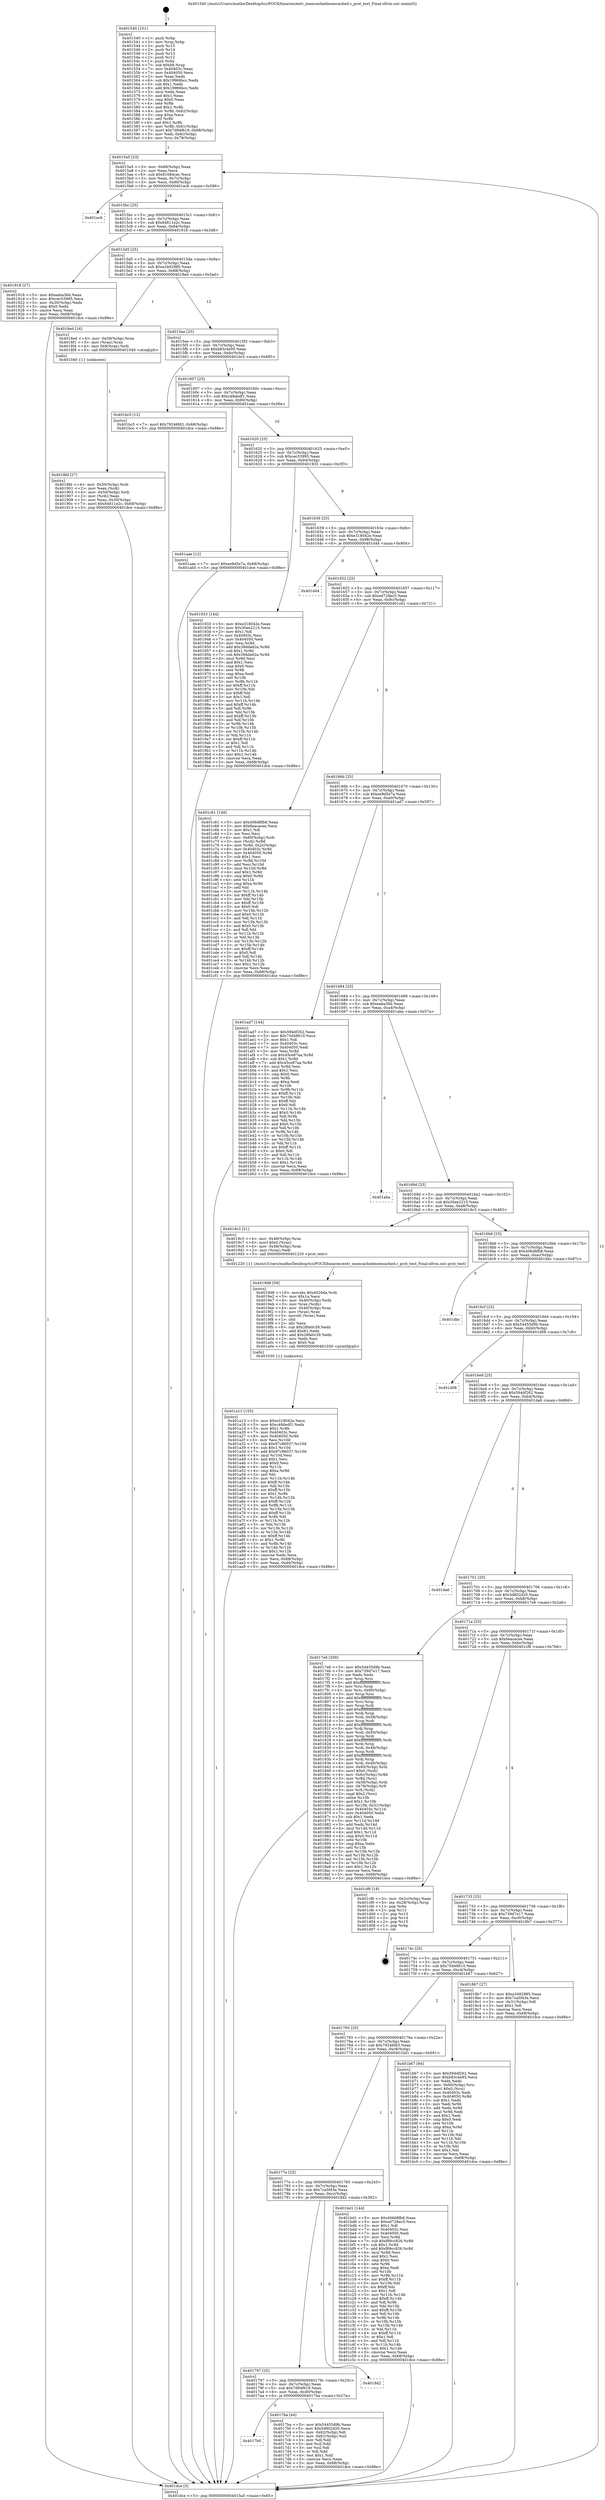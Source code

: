 digraph "0x401540" {
  label = "0x401540 (/mnt/c/Users/mathe/Desktop/tcc/POCII/binaries/extr_memcachedmemcached.c_prot_text_Final-ollvm.out::main(0))"
  labelloc = "t"
  node[shape=record]

  Entry [label="",width=0.3,height=0.3,shape=circle,fillcolor=black,style=filled]
  "0x4015a5" [label="{
     0x4015a5 [23]\l
     | [instrs]\l
     &nbsp;&nbsp;0x4015a5 \<+3\>: mov -0x68(%rbp),%eax\l
     &nbsp;&nbsp;0x4015a8 \<+2\>: mov %eax,%ecx\l
     &nbsp;&nbsp;0x4015aa \<+6\>: sub $0x81684cec,%ecx\l
     &nbsp;&nbsp;0x4015b0 \<+3\>: mov %eax,-0x7c(%rbp)\l
     &nbsp;&nbsp;0x4015b3 \<+3\>: mov %ecx,-0x80(%rbp)\l
     &nbsp;&nbsp;0x4015b6 \<+6\>: je 0000000000401ac6 \<main+0x586\>\l
  }"]
  "0x401ac6" [label="{
     0x401ac6\l
  }", style=dashed]
  "0x4015bc" [label="{
     0x4015bc [25]\l
     | [instrs]\l
     &nbsp;&nbsp;0x4015bc \<+5\>: jmp 00000000004015c1 \<main+0x81\>\l
     &nbsp;&nbsp;0x4015c1 \<+3\>: mov -0x7c(%rbp),%eax\l
     &nbsp;&nbsp;0x4015c4 \<+5\>: sub $0x84811e2c,%eax\l
     &nbsp;&nbsp;0x4015c9 \<+6\>: mov %eax,-0x84(%rbp)\l
     &nbsp;&nbsp;0x4015cf \<+6\>: je 0000000000401918 \<main+0x3d8\>\l
  }"]
  Exit [label="",width=0.3,height=0.3,shape=circle,fillcolor=black,style=filled,peripheries=2]
  "0x401918" [label="{
     0x401918 [27]\l
     | [instrs]\l
     &nbsp;&nbsp;0x401918 \<+5\>: mov $0xeaba36d,%eax\l
     &nbsp;&nbsp;0x40191d \<+5\>: mov $0xcec53995,%ecx\l
     &nbsp;&nbsp;0x401922 \<+3\>: mov -0x30(%rbp),%edx\l
     &nbsp;&nbsp;0x401925 \<+3\>: cmp $0x0,%edx\l
     &nbsp;&nbsp;0x401928 \<+3\>: cmove %ecx,%eax\l
     &nbsp;&nbsp;0x40192b \<+3\>: mov %eax,-0x68(%rbp)\l
     &nbsp;&nbsp;0x40192e \<+5\>: jmp 0000000000401dce \<main+0x88e\>\l
  }"]
  "0x4015d5" [label="{
     0x4015d5 [25]\l
     | [instrs]\l
     &nbsp;&nbsp;0x4015d5 \<+5\>: jmp 00000000004015da \<main+0x9a\>\l
     &nbsp;&nbsp;0x4015da \<+3\>: mov -0x7c(%rbp),%eax\l
     &nbsp;&nbsp;0x4015dd \<+5\>: sub $0xa3492985,%eax\l
     &nbsp;&nbsp;0x4015e2 \<+6\>: mov %eax,-0x88(%rbp)\l
     &nbsp;&nbsp;0x4015e8 \<+6\>: je 00000000004018ed \<main+0x3ad\>\l
  }"]
  "0x401a13" [label="{
     0x401a13 [155]\l
     | [instrs]\l
     &nbsp;&nbsp;0x401a13 \<+5\>: mov $0xe318042e,%ecx\l
     &nbsp;&nbsp;0x401a18 \<+5\>: mov $0xc48dedf1,%edx\l
     &nbsp;&nbsp;0x401a1d \<+3\>: mov $0x1,%r8b\l
     &nbsp;&nbsp;0x401a20 \<+7\>: mov 0x40403c,%esi\l
     &nbsp;&nbsp;0x401a27 \<+8\>: mov 0x404050,%r9d\l
     &nbsp;&nbsp;0x401a2f \<+3\>: mov %esi,%r10d\l
     &nbsp;&nbsp;0x401a32 \<+7\>: sub $0x97c86037,%r10d\l
     &nbsp;&nbsp;0x401a39 \<+4\>: sub $0x1,%r10d\l
     &nbsp;&nbsp;0x401a3d \<+7\>: add $0x97c86037,%r10d\l
     &nbsp;&nbsp;0x401a44 \<+4\>: imul %r10d,%esi\l
     &nbsp;&nbsp;0x401a48 \<+3\>: and $0x1,%esi\l
     &nbsp;&nbsp;0x401a4b \<+3\>: cmp $0x0,%esi\l
     &nbsp;&nbsp;0x401a4e \<+4\>: sete %r11b\l
     &nbsp;&nbsp;0x401a52 \<+4\>: cmp $0xa,%r9d\l
     &nbsp;&nbsp;0x401a56 \<+3\>: setl %bl\l
     &nbsp;&nbsp;0x401a59 \<+3\>: mov %r11b,%r14b\l
     &nbsp;&nbsp;0x401a5c \<+4\>: xor $0xff,%r14b\l
     &nbsp;&nbsp;0x401a60 \<+3\>: mov %bl,%r15b\l
     &nbsp;&nbsp;0x401a63 \<+4\>: xor $0xff,%r15b\l
     &nbsp;&nbsp;0x401a67 \<+4\>: xor $0x1,%r8b\l
     &nbsp;&nbsp;0x401a6b \<+3\>: mov %r14b,%r12b\l
     &nbsp;&nbsp;0x401a6e \<+4\>: and $0xff,%r12b\l
     &nbsp;&nbsp;0x401a72 \<+3\>: and %r8b,%r11b\l
     &nbsp;&nbsp;0x401a75 \<+3\>: mov %r15b,%r13b\l
     &nbsp;&nbsp;0x401a78 \<+4\>: and $0xff,%r13b\l
     &nbsp;&nbsp;0x401a7c \<+3\>: and %r8b,%bl\l
     &nbsp;&nbsp;0x401a7f \<+3\>: or %r11b,%r12b\l
     &nbsp;&nbsp;0x401a82 \<+3\>: or %bl,%r13b\l
     &nbsp;&nbsp;0x401a85 \<+3\>: xor %r13b,%r12b\l
     &nbsp;&nbsp;0x401a88 \<+3\>: or %r15b,%r14b\l
     &nbsp;&nbsp;0x401a8b \<+4\>: xor $0xff,%r14b\l
     &nbsp;&nbsp;0x401a8f \<+4\>: or $0x1,%r8b\l
     &nbsp;&nbsp;0x401a93 \<+3\>: and %r8b,%r14b\l
     &nbsp;&nbsp;0x401a96 \<+3\>: or %r14b,%r12b\l
     &nbsp;&nbsp;0x401a99 \<+4\>: test $0x1,%r12b\l
     &nbsp;&nbsp;0x401a9d \<+3\>: cmovne %edx,%ecx\l
     &nbsp;&nbsp;0x401aa0 \<+3\>: mov %ecx,-0x68(%rbp)\l
     &nbsp;&nbsp;0x401aa3 \<+6\>: mov %eax,-0xd4(%rbp)\l
     &nbsp;&nbsp;0x401aa9 \<+5\>: jmp 0000000000401dce \<main+0x88e\>\l
  }"]
  "0x4018ed" [label="{
     0x4018ed [16]\l
     | [instrs]\l
     &nbsp;&nbsp;0x4018ed \<+4\>: mov -0x58(%rbp),%rax\l
     &nbsp;&nbsp;0x4018f1 \<+3\>: mov (%rax),%rax\l
     &nbsp;&nbsp;0x4018f4 \<+4\>: mov 0x8(%rax),%rdi\l
     &nbsp;&nbsp;0x4018f8 \<+5\>: call 0000000000401040 \<atoi@plt\>\l
     | [calls]\l
     &nbsp;&nbsp;0x401040 \{1\} (unknown)\l
  }"]
  "0x4015ee" [label="{
     0x4015ee [25]\l
     | [instrs]\l
     &nbsp;&nbsp;0x4015ee \<+5\>: jmp 00000000004015f3 \<main+0xb3\>\l
     &nbsp;&nbsp;0x4015f3 \<+3\>: mov -0x7c(%rbp),%eax\l
     &nbsp;&nbsp;0x4015f6 \<+5\>: sub $0xb83c4e95,%eax\l
     &nbsp;&nbsp;0x4015fb \<+6\>: mov %eax,-0x8c(%rbp)\l
     &nbsp;&nbsp;0x401601 \<+6\>: je 0000000000401bc5 \<main+0x685\>\l
  }"]
  "0x4019d8" [label="{
     0x4019d8 [59]\l
     | [instrs]\l
     &nbsp;&nbsp;0x4019d8 \<+10\>: movabs $0x4020da,%rdi\l
     &nbsp;&nbsp;0x4019e2 \<+5\>: mov $0x1a,%ecx\l
     &nbsp;&nbsp;0x4019e7 \<+4\>: mov -0x40(%rbp),%rdx\l
     &nbsp;&nbsp;0x4019eb \<+3\>: mov %rax,(%rdx)\l
     &nbsp;&nbsp;0x4019ee \<+4\>: mov -0x40(%rbp),%rax\l
     &nbsp;&nbsp;0x4019f2 \<+3\>: mov (%rax),%rax\l
     &nbsp;&nbsp;0x4019f5 \<+3\>: movsbl (%rax),%eax\l
     &nbsp;&nbsp;0x4019f8 \<+1\>: cltd\l
     &nbsp;&nbsp;0x4019f9 \<+2\>: idiv %ecx\l
     &nbsp;&nbsp;0x4019fb \<+6\>: sub $0x28fa0c39,%edx\l
     &nbsp;&nbsp;0x401a01 \<+3\>: add $0x61,%edx\l
     &nbsp;&nbsp;0x401a04 \<+6\>: add $0x28fa0c39,%edx\l
     &nbsp;&nbsp;0x401a0a \<+2\>: mov %edx,%esi\l
     &nbsp;&nbsp;0x401a0c \<+2\>: mov $0x0,%al\l
     &nbsp;&nbsp;0x401a0e \<+5\>: call 0000000000401030 \<printf@plt\>\l
     | [calls]\l
     &nbsp;&nbsp;0x401030 \{1\} (unknown)\l
  }"]
  "0x401bc5" [label="{
     0x401bc5 [12]\l
     | [instrs]\l
     &nbsp;&nbsp;0x401bc5 \<+7\>: movl $0x79246fd3,-0x68(%rbp)\l
     &nbsp;&nbsp;0x401bcc \<+5\>: jmp 0000000000401dce \<main+0x88e\>\l
  }"]
  "0x401607" [label="{
     0x401607 [25]\l
     | [instrs]\l
     &nbsp;&nbsp;0x401607 \<+5\>: jmp 000000000040160c \<main+0xcc\>\l
     &nbsp;&nbsp;0x40160c \<+3\>: mov -0x7c(%rbp),%eax\l
     &nbsp;&nbsp;0x40160f \<+5\>: sub $0xc48dedf1,%eax\l
     &nbsp;&nbsp;0x401614 \<+6\>: mov %eax,-0x90(%rbp)\l
     &nbsp;&nbsp;0x40161a \<+6\>: je 0000000000401aae \<main+0x56e\>\l
  }"]
  "0x4018fd" [label="{
     0x4018fd [27]\l
     | [instrs]\l
     &nbsp;&nbsp;0x4018fd \<+4\>: mov -0x50(%rbp),%rdi\l
     &nbsp;&nbsp;0x401901 \<+2\>: mov %eax,(%rdi)\l
     &nbsp;&nbsp;0x401903 \<+4\>: mov -0x50(%rbp),%rdi\l
     &nbsp;&nbsp;0x401907 \<+2\>: mov (%rdi),%eax\l
     &nbsp;&nbsp;0x401909 \<+3\>: mov %eax,-0x30(%rbp)\l
     &nbsp;&nbsp;0x40190c \<+7\>: movl $0x84811e2c,-0x68(%rbp)\l
     &nbsp;&nbsp;0x401913 \<+5\>: jmp 0000000000401dce \<main+0x88e\>\l
  }"]
  "0x401aae" [label="{
     0x401aae [12]\l
     | [instrs]\l
     &nbsp;&nbsp;0x401aae \<+7\>: movl $0xee9d5e7a,-0x68(%rbp)\l
     &nbsp;&nbsp;0x401ab5 \<+5\>: jmp 0000000000401dce \<main+0x88e\>\l
  }"]
  "0x401620" [label="{
     0x401620 [25]\l
     | [instrs]\l
     &nbsp;&nbsp;0x401620 \<+5\>: jmp 0000000000401625 \<main+0xe5\>\l
     &nbsp;&nbsp;0x401625 \<+3\>: mov -0x7c(%rbp),%eax\l
     &nbsp;&nbsp;0x401628 \<+5\>: sub $0xcec53995,%eax\l
     &nbsp;&nbsp;0x40162d \<+6\>: mov %eax,-0x94(%rbp)\l
     &nbsp;&nbsp;0x401633 \<+6\>: je 0000000000401933 \<main+0x3f3\>\l
  }"]
  "0x401540" [label="{
     0x401540 [101]\l
     | [instrs]\l
     &nbsp;&nbsp;0x401540 \<+1\>: push %rbp\l
     &nbsp;&nbsp;0x401541 \<+3\>: mov %rsp,%rbp\l
     &nbsp;&nbsp;0x401544 \<+2\>: push %r15\l
     &nbsp;&nbsp;0x401546 \<+2\>: push %r14\l
     &nbsp;&nbsp;0x401548 \<+2\>: push %r13\l
     &nbsp;&nbsp;0x40154a \<+2\>: push %r12\l
     &nbsp;&nbsp;0x40154c \<+1\>: push %rbx\l
     &nbsp;&nbsp;0x40154d \<+7\>: sub $0xb8,%rsp\l
     &nbsp;&nbsp;0x401554 \<+7\>: mov 0x40403c,%eax\l
     &nbsp;&nbsp;0x40155b \<+7\>: mov 0x404050,%ecx\l
     &nbsp;&nbsp;0x401562 \<+2\>: mov %eax,%edx\l
     &nbsp;&nbsp;0x401564 \<+6\>: sub $0x19966bcc,%edx\l
     &nbsp;&nbsp;0x40156a \<+3\>: sub $0x1,%edx\l
     &nbsp;&nbsp;0x40156d \<+6\>: add $0x19966bcc,%edx\l
     &nbsp;&nbsp;0x401573 \<+3\>: imul %edx,%eax\l
     &nbsp;&nbsp;0x401576 \<+3\>: and $0x1,%eax\l
     &nbsp;&nbsp;0x401579 \<+3\>: cmp $0x0,%eax\l
     &nbsp;&nbsp;0x40157c \<+4\>: sete %r8b\l
     &nbsp;&nbsp;0x401580 \<+4\>: and $0x1,%r8b\l
     &nbsp;&nbsp;0x401584 \<+4\>: mov %r8b,-0x62(%rbp)\l
     &nbsp;&nbsp;0x401588 \<+3\>: cmp $0xa,%ecx\l
     &nbsp;&nbsp;0x40158b \<+4\>: setl %r8b\l
     &nbsp;&nbsp;0x40158f \<+4\>: and $0x1,%r8b\l
     &nbsp;&nbsp;0x401593 \<+4\>: mov %r8b,-0x61(%rbp)\l
     &nbsp;&nbsp;0x401597 \<+7\>: movl $0x7d94f618,-0x68(%rbp)\l
     &nbsp;&nbsp;0x40159e \<+3\>: mov %edi,-0x6c(%rbp)\l
     &nbsp;&nbsp;0x4015a1 \<+4\>: mov %rsi,-0x78(%rbp)\l
  }"]
  "0x401933" [label="{
     0x401933 [144]\l
     | [instrs]\l
     &nbsp;&nbsp;0x401933 \<+5\>: mov $0xe318042e,%eax\l
     &nbsp;&nbsp;0x401938 \<+5\>: mov $0x30ee2215,%ecx\l
     &nbsp;&nbsp;0x40193d \<+2\>: mov $0x1,%dl\l
     &nbsp;&nbsp;0x40193f \<+7\>: mov 0x40403c,%esi\l
     &nbsp;&nbsp;0x401946 \<+7\>: mov 0x404050,%edi\l
     &nbsp;&nbsp;0x40194d \<+3\>: mov %esi,%r8d\l
     &nbsp;&nbsp;0x401950 \<+7\>: add $0x39dda62a,%r8d\l
     &nbsp;&nbsp;0x401957 \<+4\>: sub $0x1,%r8d\l
     &nbsp;&nbsp;0x40195b \<+7\>: sub $0x39dda62a,%r8d\l
     &nbsp;&nbsp;0x401962 \<+4\>: imul %r8d,%esi\l
     &nbsp;&nbsp;0x401966 \<+3\>: and $0x1,%esi\l
     &nbsp;&nbsp;0x401969 \<+3\>: cmp $0x0,%esi\l
     &nbsp;&nbsp;0x40196c \<+4\>: sete %r9b\l
     &nbsp;&nbsp;0x401970 \<+3\>: cmp $0xa,%edi\l
     &nbsp;&nbsp;0x401973 \<+4\>: setl %r10b\l
     &nbsp;&nbsp;0x401977 \<+3\>: mov %r9b,%r11b\l
     &nbsp;&nbsp;0x40197a \<+4\>: xor $0xff,%r11b\l
     &nbsp;&nbsp;0x40197e \<+3\>: mov %r10b,%bl\l
     &nbsp;&nbsp;0x401981 \<+3\>: xor $0xff,%bl\l
     &nbsp;&nbsp;0x401984 \<+3\>: xor $0x1,%dl\l
     &nbsp;&nbsp;0x401987 \<+3\>: mov %r11b,%r14b\l
     &nbsp;&nbsp;0x40198a \<+4\>: and $0xff,%r14b\l
     &nbsp;&nbsp;0x40198e \<+3\>: and %dl,%r9b\l
     &nbsp;&nbsp;0x401991 \<+3\>: mov %bl,%r15b\l
     &nbsp;&nbsp;0x401994 \<+4\>: and $0xff,%r15b\l
     &nbsp;&nbsp;0x401998 \<+3\>: and %dl,%r10b\l
     &nbsp;&nbsp;0x40199b \<+3\>: or %r9b,%r14b\l
     &nbsp;&nbsp;0x40199e \<+3\>: or %r10b,%r15b\l
     &nbsp;&nbsp;0x4019a1 \<+3\>: xor %r15b,%r14b\l
     &nbsp;&nbsp;0x4019a4 \<+3\>: or %bl,%r11b\l
     &nbsp;&nbsp;0x4019a7 \<+4\>: xor $0xff,%r11b\l
     &nbsp;&nbsp;0x4019ab \<+3\>: or $0x1,%dl\l
     &nbsp;&nbsp;0x4019ae \<+3\>: and %dl,%r11b\l
     &nbsp;&nbsp;0x4019b1 \<+3\>: or %r11b,%r14b\l
     &nbsp;&nbsp;0x4019b4 \<+4\>: test $0x1,%r14b\l
     &nbsp;&nbsp;0x4019b8 \<+3\>: cmovne %ecx,%eax\l
     &nbsp;&nbsp;0x4019bb \<+3\>: mov %eax,-0x68(%rbp)\l
     &nbsp;&nbsp;0x4019be \<+5\>: jmp 0000000000401dce \<main+0x88e\>\l
  }"]
  "0x401639" [label="{
     0x401639 [25]\l
     | [instrs]\l
     &nbsp;&nbsp;0x401639 \<+5\>: jmp 000000000040163e \<main+0xfe\>\l
     &nbsp;&nbsp;0x40163e \<+3\>: mov -0x7c(%rbp),%eax\l
     &nbsp;&nbsp;0x401641 \<+5\>: sub $0xe318042e,%eax\l
     &nbsp;&nbsp;0x401646 \<+6\>: mov %eax,-0x98(%rbp)\l
     &nbsp;&nbsp;0x40164c \<+6\>: je 0000000000401d44 \<main+0x804\>\l
  }"]
  "0x401dce" [label="{
     0x401dce [5]\l
     | [instrs]\l
     &nbsp;&nbsp;0x401dce \<+5\>: jmp 00000000004015a5 \<main+0x65\>\l
  }"]
  "0x401d44" [label="{
     0x401d44\l
  }", style=dashed]
  "0x401652" [label="{
     0x401652 [25]\l
     | [instrs]\l
     &nbsp;&nbsp;0x401652 \<+5\>: jmp 0000000000401657 \<main+0x117\>\l
     &nbsp;&nbsp;0x401657 \<+3\>: mov -0x7c(%rbp),%eax\l
     &nbsp;&nbsp;0x40165a \<+5\>: sub $0xed728ec5,%eax\l
     &nbsp;&nbsp;0x40165f \<+6\>: mov %eax,-0x9c(%rbp)\l
     &nbsp;&nbsp;0x401665 \<+6\>: je 0000000000401c61 \<main+0x721\>\l
  }"]
  "0x4017b0" [label="{
     0x4017b0\l
  }", style=dashed]
  "0x401c61" [label="{
     0x401c61 [149]\l
     | [instrs]\l
     &nbsp;&nbsp;0x401c61 \<+5\>: mov $0x406d8fb8,%eax\l
     &nbsp;&nbsp;0x401c66 \<+5\>: mov $0x6eacacee,%ecx\l
     &nbsp;&nbsp;0x401c6b \<+2\>: mov $0x1,%dl\l
     &nbsp;&nbsp;0x401c6d \<+2\>: xor %esi,%esi\l
     &nbsp;&nbsp;0x401c6f \<+4\>: mov -0x60(%rbp),%rdi\l
     &nbsp;&nbsp;0x401c73 \<+3\>: mov (%rdi),%r8d\l
     &nbsp;&nbsp;0x401c76 \<+4\>: mov %r8d,-0x2c(%rbp)\l
     &nbsp;&nbsp;0x401c7a \<+8\>: mov 0x40403c,%r8d\l
     &nbsp;&nbsp;0x401c82 \<+8\>: mov 0x404050,%r9d\l
     &nbsp;&nbsp;0x401c8a \<+3\>: sub $0x1,%esi\l
     &nbsp;&nbsp;0x401c8d \<+3\>: mov %r8d,%r10d\l
     &nbsp;&nbsp;0x401c90 \<+3\>: add %esi,%r10d\l
     &nbsp;&nbsp;0x401c93 \<+4\>: imul %r10d,%r8d\l
     &nbsp;&nbsp;0x401c97 \<+4\>: and $0x1,%r8d\l
     &nbsp;&nbsp;0x401c9b \<+4\>: cmp $0x0,%r8d\l
     &nbsp;&nbsp;0x401c9f \<+4\>: sete %r11b\l
     &nbsp;&nbsp;0x401ca3 \<+4\>: cmp $0xa,%r9d\l
     &nbsp;&nbsp;0x401ca7 \<+3\>: setl %bl\l
     &nbsp;&nbsp;0x401caa \<+3\>: mov %r11b,%r14b\l
     &nbsp;&nbsp;0x401cad \<+4\>: xor $0xff,%r14b\l
     &nbsp;&nbsp;0x401cb1 \<+3\>: mov %bl,%r15b\l
     &nbsp;&nbsp;0x401cb4 \<+4\>: xor $0xff,%r15b\l
     &nbsp;&nbsp;0x401cb8 \<+3\>: xor $0x0,%dl\l
     &nbsp;&nbsp;0x401cbb \<+3\>: mov %r14b,%r12b\l
     &nbsp;&nbsp;0x401cbe \<+4\>: and $0x0,%r12b\l
     &nbsp;&nbsp;0x401cc2 \<+3\>: and %dl,%r11b\l
     &nbsp;&nbsp;0x401cc5 \<+3\>: mov %r15b,%r13b\l
     &nbsp;&nbsp;0x401cc8 \<+4\>: and $0x0,%r13b\l
     &nbsp;&nbsp;0x401ccc \<+2\>: and %dl,%bl\l
     &nbsp;&nbsp;0x401cce \<+3\>: or %r11b,%r12b\l
     &nbsp;&nbsp;0x401cd1 \<+3\>: or %bl,%r13b\l
     &nbsp;&nbsp;0x401cd4 \<+3\>: xor %r13b,%r12b\l
     &nbsp;&nbsp;0x401cd7 \<+3\>: or %r15b,%r14b\l
     &nbsp;&nbsp;0x401cda \<+4\>: xor $0xff,%r14b\l
     &nbsp;&nbsp;0x401cde \<+3\>: or $0x0,%dl\l
     &nbsp;&nbsp;0x401ce1 \<+3\>: and %dl,%r14b\l
     &nbsp;&nbsp;0x401ce4 \<+3\>: or %r14b,%r12b\l
     &nbsp;&nbsp;0x401ce7 \<+4\>: test $0x1,%r12b\l
     &nbsp;&nbsp;0x401ceb \<+3\>: cmovne %ecx,%eax\l
     &nbsp;&nbsp;0x401cee \<+3\>: mov %eax,-0x68(%rbp)\l
     &nbsp;&nbsp;0x401cf1 \<+5\>: jmp 0000000000401dce \<main+0x88e\>\l
  }"]
  "0x40166b" [label="{
     0x40166b [25]\l
     | [instrs]\l
     &nbsp;&nbsp;0x40166b \<+5\>: jmp 0000000000401670 \<main+0x130\>\l
     &nbsp;&nbsp;0x401670 \<+3\>: mov -0x7c(%rbp),%eax\l
     &nbsp;&nbsp;0x401673 \<+5\>: sub $0xee9d5e7a,%eax\l
     &nbsp;&nbsp;0x401678 \<+6\>: mov %eax,-0xa0(%rbp)\l
     &nbsp;&nbsp;0x40167e \<+6\>: je 0000000000401ad7 \<main+0x597\>\l
  }"]
  "0x4017ba" [label="{
     0x4017ba [44]\l
     | [instrs]\l
     &nbsp;&nbsp;0x4017ba \<+5\>: mov $0x54455d9b,%eax\l
     &nbsp;&nbsp;0x4017bf \<+5\>: mov $0x5d802d20,%ecx\l
     &nbsp;&nbsp;0x4017c4 \<+3\>: mov -0x62(%rbp),%dl\l
     &nbsp;&nbsp;0x4017c7 \<+4\>: mov -0x61(%rbp),%sil\l
     &nbsp;&nbsp;0x4017cb \<+3\>: mov %dl,%dil\l
     &nbsp;&nbsp;0x4017ce \<+3\>: and %sil,%dil\l
     &nbsp;&nbsp;0x4017d1 \<+3\>: xor %sil,%dl\l
     &nbsp;&nbsp;0x4017d4 \<+3\>: or %dl,%dil\l
     &nbsp;&nbsp;0x4017d7 \<+4\>: test $0x1,%dil\l
     &nbsp;&nbsp;0x4017db \<+3\>: cmovne %ecx,%eax\l
     &nbsp;&nbsp;0x4017de \<+3\>: mov %eax,-0x68(%rbp)\l
     &nbsp;&nbsp;0x4017e1 \<+5\>: jmp 0000000000401dce \<main+0x88e\>\l
  }"]
  "0x401ad7" [label="{
     0x401ad7 [144]\l
     | [instrs]\l
     &nbsp;&nbsp;0x401ad7 \<+5\>: mov $0x594df262,%eax\l
     &nbsp;&nbsp;0x401adc \<+5\>: mov $0x75d48610,%ecx\l
     &nbsp;&nbsp;0x401ae1 \<+2\>: mov $0x1,%dl\l
     &nbsp;&nbsp;0x401ae3 \<+7\>: mov 0x40403c,%esi\l
     &nbsp;&nbsp;0x401aea \<+7\>: mov 0x404050,%edi\l
     &nbsp;&nbsp;0x401af1 \<+3\>: mov %esi,%r8d\l
     &nbsp;&nbsp;0x401af4 \<+7\>: sub $0x45ce87aa,%r8d\l
     &nbsp;&nbsp;0x401afb \<+4\>: sub $0x1,%r8d\l
     &nbsp;&nbsp;0x401aff \<+7\>: add $0x45ce87aa,%r8d\l
     &nbsp;&nbsp;0x401b06 \<+4\>: imul %r8d,%esi\l
     &nbsp;&nbsp;0x401b0a \<+3\>: and $0x1,%esi\l
     &nbsp;&nbsp;0x401b0d \<+3\>: cmp $0x0,%esi\l
     &nbsp;&nbsp;0x401b10 \<+4\>: sete %r9b\l
     &nbsp;&nbsp;0x401b14 \<+3\>: cmp $0xa,%edi\l
     &nbsp;&nbsp;0x401b17 \<+4\>: setl %r10b\l
     &nbsp;&nbsp;0x401b1b \<+3\>: mov %r9b,%r11b\l
     &nbsp;&nbsp;0x401b1e \<+4\>: xor $0xff,%r11b\l
     &nbsp;&nbsp;0x401b22 \<+3\>: mov %r10b,%bl\l
     &nbsp;&nbsp;0x401b25 \<+3\>: xor $0xff,%bl\l
     &nbsp;&nbsp;0x401b28 \<+3\>: xor $0x0,%dl\l
     &nbsp;&nbsp;0x401b2b \<+3\>: mov %r11b,%r14b\l
     &nbsp;&nbsp;0x401b2e \<+4\>: and $0x0,%r14b\l
     &nbsp;&nbsp;0x401b32 \<+3\>: and %dl,%r9b\l
     &nbsp;&nbsp;0x401b35 \<+3\>: mov %bl,%r15b\l
     &nbsp;&nbsp;0x401b38 \<+4\>: and $0x0,%r15b\l
     &nbsp;&nbsp;0x401b3c \<+3\>: and %dl,%r10b\l
     &nbsp;&nbsp;0x401b3f \<+3\>: or %r9b,%r14b\l
     &nbsp;&nbsp;0x401b42 \<+3\>: or %r10b,%r15b\l
     &nbsp;&nbsp;0x401b45 \<+3\>: xor %r15b,%r14b\l
     &nbsp;&nbsp;0x401b48 \<+3\>: or %bl,%r11b\l
     &nbsp;&nbsp;0x401b4b \<+4\>: xor $0xff,%r11b\l
     &nbsp;&nbsp;0x401b4f \<+3\>: or $0x0,%dl\l
     &nbsp;&nbsp;0x401b52 \<+3\>: and %dl,%r11b\l
     &nbsp;&nbsp;0x401b55 \<+3\>: or %r11b,%r14b\l
     &nbsp;&nbsp;0x401b58 \<+4\>: test $0x1,%r14b\l
     &nbsp;&nbsp;0x401b5c \<+3\>: cmovne %ecx,%eax\l
     &nbsp;&nbsp;0x401b5f \<+3\>: mov %eax,-0x68(%rbp)\l
     &nbsp;&nbsp;0x401b62 \<+5\>: jmp 0000000000401dce \<main+0x88e\>\l
  }"]
  "0x401684" [label="{
     0x401684 [25]\l
     | [instrs]\l
     &nbsp;&nbsp;0x401684 \<+5\>: jmp 0000000000401689 \<main+0x149\>\l
     &nbsp;&nbsp;0x401689 \<+3\>: mov -0x7c(%rbp),%eax\l
     &nbsp;&nbsp;0x40168c \<+5\>: sub $0xeaba36d,%eax\l
     &nbsp;&nbsp;0x401691 \<+6\>: mov %eax,-0xa4(%rbp)\l
     &nbsp;&nbsp;0x401697 \<+6\>: je 0000000000401aba \<main+0x57a\>\l
  }"]
  "0x401797" [label="{
     0x401797 [25]\l
     | [instrs]\l
     &nbsp;&nbsp;0x401797 \<+5\>: jmp 000000000040179c \<main+0x25c\>\l
     &nbsp;&nbsp;0x40179c \<+3\>: mov -0x7c(%rbp),%eax\l
     &nbsp;&nbsp;0x40179f \<+5\>: sub $0x7d94f618,%eax\l
     &nbsp;&nbsp;0x4017a4 \<+6\>: mov %eax,-0xd0(%rbp)\l
     &nbsp;&nbsp;0x4017aa \<+6\>: je 00000000004017ba \<main+0x27a\>\l
  }"]
  "0x401aba" [label="{
     0x401aba\l
  }", style=dashed]
  "0x40169d" [label="{
     0x40169d [25]\l
     | [instrs]\l
     &nbsp;&nbsp;0x40169d \<+5\>: jmp 00000000004016a2 \<main+0x162\>\l
     &nbsp;&nbsp;0x4016a2 \<+3\>: mov -0x7c(%rbp),%eax\l
     &nbsp;&nbsp;0x4016a5 \<+5\>: sub $0x30ee2215,%eax\l
     &nbsp;&nbsp;0x4016aa \<+6\>: mov %eax,-0xa8(%rbp)\l
     &nbsp;&nbsp;0x4016b0 \<+6\>: je 00000000004019c3 \<main+0x483\>\l
  }"]
  "0x4018d2" [label="{
     0x4018d2\l
  }", style=dashed]
  "0x4019c3" [label="{
     0x4019c3 [21]\l
     | [instrs]\l
     &nbsp;&nbsp;0x4019c3 \<+4\>: mov -0x48(%rbp),%rax\l
     &nbsp;&nbsp;0x4019c7 \<+6\>: movl $0x0,(%rax)\l
     &nbsp;&nbsp;0x4019cd \<+4\>: mov -0x48(%rbp),%rax\l
     &nbsp;&nbsp;0x4019d1 \<+2\>: mov (%rax),%edi\l
     &nbsp;&nbsp;0x4019d3 \<+5\>: call 0000000000401220 \<prot_text\>\l
     | [calls]\l
     &nbsp;&nbsp;0x401220 \{1\} (/mnt/c/Users/mathe/Desktop/tcc/POCII/binaries/extr_memcachedmemcached.c_prot_text_Final-ollvm.out::prot_text)\l
  }"]
  "0x4016b6" [label="{
     0x4016b6 [25]\l
     | [instrs]\l
     &nbsp;&nbsp;0x4016b6 \<+5\>: jmp 00000000004016bb \<main+0x17b\>\l
     &nbsp;&nbsp;0x4016bb \<+3\>: mov -0x7c(%rbp),%eax\l
     &nbsp;&nbsp;0x4016be \<+5\>: sub $0x406d8fb8,%eax\l
     &nbsp;&nbsp;0x4016c3 \<+6\>: mov %eax,-0xac(%rbp)\l
     &nbsp;&nbsp;0x4016c9 \<+6\>: je 0000000000401dbc \<main+0x87c\>\l
  }"]
  "0x40177e" [label="{
     0x40177e [25]\l
     | [instrs]\l
     &nbsp;&nbsp;0x40177e \<+5\>: jmp 0000000000401783 \<main+0x243\>\l
     &nbsp;&nbsp;0x401783 \<+3\>: mov -0x7c(%rbp),%eax\l
     &nbsp;&nbsp;0x401786 \<+5\>: sub $0x7ca5f43e,%eax\l
     &nbsp;&nbsp;0x40178b \<+6\>: mov %eax,-0xcc(%rbp)\l
     &nbsp;&nbsp;0x401791 \<+6\>: je 00000000004018d2 \<main+0x392\>\l
  }"]
  "0x401dbc" [label="{
     0x401dbc\l
  }", style=dashed]
  "0x4016cf" [label="{
     0x4016cf [25]\l
     | [instrs]\l
     &nbsp;&nbsp;0x4016cf \<+5\>: jmp 00000000004016d4 \<main+0x194\>\l
     &nbsp;&nbsp;0x4016d4 \<+3\>: mov -0x7c(%rbp),%eax\l
     &nbsp;&nbsp;0x4016d7 \<+5\>: sub $0x54455d9b,%eax\l
     &nbsp;&nbsp;0x4016dc \<+6\>: mov %eax,-0xb0(%rbp)\l
     &nbsp;&nbsp;0x4016e2 \<+6\>: je 0000000000401d08 \<main+0x7c8\>\l
  }"]
  "0x401bd1" [label="{
     0x401bd1 [144]\l
     | [instrs]\l
     &nbsp;&nbsp;0x401bd1 \<+5\>: mov $0x406d8fb8,%eax\l
     &nbsp;&nbsp;0x401bd6 \<+5\>: mov $0xed728ec5,%ecx\l
     &nbsp;&nbsp;0x401bdb \<+2\>: mov $0x1,%dl\l
     &nbsp;&nbsp;0x401bdd \<+7\>: mov 0x40403c,%esi\l
     &nbsp;&nbsp;0x401be4 \<+7\>: mov 0x404050,%edi\l
     &nbsp;&nbsp;0x401beb \<+3\>: mov %esi,%r8d\l
     &nbsp;&nbsp;0x401bee \<+7\>: sub $0xf89cc926,%r8d\l
     &nbsp;&nbsp;0x401bf5 \<+4\>: sub $0x1,%r8d\l
     &nbsp;&nbsp;0x401bf9 \<+7\>: add $0xf89cc926,%r8d\l
     &nbsp;&nbsp;0x401c00 \<+4\>: imul %r8d,%esi\l
     &nbsp;&nbsp;0x401c04 \<+3\>: and $0x1,%esi\l
     &nbsp;&nbsp;0x401c07 \<+3\>: cmp $0x0,%esi\l
     &nbsp;&nbsp;0x401c0a \<+4\>: sete %r9b\l
     &nbsp;&nbsp;0x401c0e \<+3\>: cmp $0xa,%edi\l
     &nbsp;&nbsp;0x401c11 \<+4\>: setl %r10b\l
     &nbsp;&nbsp;0x401c15 \<+3\>: mov %r9b,%r11b\l
     &nbsp;&nbsp;0x401c18 \<+4\>: xor $0xff,%r11b\l
     &nbsp;&nbsp;0x401c1c \<+3\>: mov %r10b,%bl\l
     &nbsp;&nbsp;0x401c1f \<+3\>: xor $0xff,%bl\l
     &nbsp;&nbsp;0x401c22 \<+3\>: xor $0x1,%dl\l
     &nbsp;&nbsp;0x401c25 \<+3\>: mov %r11b,%r14b\l
     &nbsp;&nbsp;0x401c28 \<+4\>: and $0xff,%r14b\l
     &nbsp;&nbsp;0x401c2c \<+3\>: and %dl,%r9b\l
     &nbsp;&nbsp;0x401c2f \<+3\>: mov %bl,%r15b\l
     &nbsp;&nbsp;0x401c32 \<+4\>: and $0xff,%r15b\l
     &nbsp;&nbsp;0x401c36 \<+3\>: and %dl,%r10b\l
     &nbsp;&nbsp;0x401c39 \<+3\>: or %r9b,%r14b\l
     &nbsp;&nbsp;0x401c3c \<+3\>: or %r10b,%r15b\l
     &nbsp;&nbsp;0x401c3f \<+3\>: xor %r15b,%r14b\l
     &nbsp;&nbsp;0x401c42 \<+3\>: or %bl,%r11b\l
     &nbsp;&nbsp;0x401c45 \<+4\>: xor $0xff,%r11b\l
     &nbsp;&nbsp;0x401c49 \<+3\>: or $0x1,%dl\l
     &nbsp;&nbsp;0x401c4c \<+3\>: and %dl,%r11b\l
     &nbsp;&nbsp;0x401c4f \<+3\>: or %r11b,%r14b\l
     &nbsp;&nbsp;0x401c52 \<+4\>: test $0x1,%r14b\l
     &nbsp;&nbsp;0x401c56 \<+3\>: cmovne %ecx,%eax\l
     &nbsp;&nbsp;0x401c59 \<+3\>: mov %eax,-0x68(%rbp)\l
     &nbsp;&nbsp;0x401c5c \<+5\>: jmp 0000000000401dce \<main+0x88e\>\l
  }"]
  "0x401d08" [label="{
     0x401d08\l
  }", style=dashed]
  "0x4016e8" [label="{
     0x4016e8 [25]\l
     | [instrs]\l
     &nbsp;&nbsp;0x4016e8 \<+5\>: jmp 00000000004016ed \<main+0x1ad\>\l
     &nbsp;&nbsp;0x4016ed \<+3\>: mov -0x7c(%rbp),%eax\l
     &nbsp;&nbsp;0x4016f0 \<+5\>: sub $0x594df262,%eax\l
     &nbsp;&nbsp;0x4016f5 \<+6\>: mov %eax,-0xb4(%rbp)\l
     &nbsp;&nbsp;0x4016fb \<+6\>: je 0000000000401da6 \<main+0x866\>\l
  }"]
  "0x401765" [label="{
     0x401765 [25]\l
     | [instrs]\l
     &nbsp;&nbsp;0x401765 \<+5\>: jmp 000000000040176a \<main+0x22a\>\l
     &nbsp;&nbsp;0x40176a \<+3\>: mov -0x7c(%rbp),%eax\l
     &nbsp;&nbsp;0x40176d \<+5\>: sub $0x79246fd3,%eax\l
     &nbsp;&nbsp;0x401772 \<+6\>: mov %eax,-0xc8(%rbp)\l
     &nbsp;&nbsp;0x401778 \<+6\>: je 0000000000401bd1 \<main+0x691\>\l
  }"]
  "0x401da6" [label="{
     0x401da6\l
  }", style=dashed]
  "0x401701" [label="{
     0x401701 [25]\l
     | [instrs]\l
     &nbsp;&nbsp;0x401701 \<+5\>: jmp 0000000000401706 \<main+0x1c6\>\l
     &nbsp;&nbsp;0x401706 \<+3\>: mov -0x7c(%rbp),%eax\l
     &nbsp;&nbsp;0x401709 \<+5\>: sub $0x5d802d20,%eax\l
     &nbsp;&nbsp;0x40170e \<+6\>: mov %eax,-0xb8(%rbp)\l
     &nbsp;&nbsp;0x401714 \<+6\>: je 00000000004017e6 \<main+0x2a6\>\l
  }"]
  "0x401b67" [label="{
     0x401b67 [94]\l
     | [instrs]\l
     &nbsp;&nbsp;0x401b67 \<+5\>: mov $0x594df262,%eax\l
     &nbsp;&nbsp;0x401b6c \<+5\>: mov $0xb83c4e95,%ecx\l
     &nbsp;&nbsp;0x401b71 \<+2\>: xor %edx,%edx\l
     &nbsp;&nbsp;0x401b73 \<+4\>: mov -0x60(%rbp),%rsi\l
     &nbsp;&nbsp;0x401b77 \<+6\>: movl $0x0,(%rsi)\l
     &nbsp;&nbsp;0x401b7d \<+7\>: mov 0x40403c,%edi\l
     &nbsp;&nbsp;0x401b84 \<+8\>: mov 0x404050,%r8d\l
     &nbsp;&nbsp;0x401b8c \<+3\>: sub $0x1,%edx\l
     &nbsp;&nbsp;0x401b8f \<+3\>: mov %edi,%r9d\l
     &nbsp;&nbsp;0x401b92 \<+3\>: add %edx,%r9d\l
     &nbsp;&nbsp;0x401b95 \<+4\>: imul %r9d,%edi\l
     &nbsp;&nbsp;0x401b99 \<+3\>: and $0x1,%edi\l
     &nbsp;&nbsp;0x401b9c \<+3\>: cmp $0x0,%edi\l
     &nbsp;&nbsp;0x401b9f \<+4\>: sete %r10b\l
     &nbsp;&nbsp;0x401ba3 \<+4\>: cmp $0xa,%r8d\l
     &nbsp;&nbsp;0x401ba7 \<+4\>: setl %r11b\l
     &nbsp;&nbsp;0x401bab \<+3\>: mov %r10b,%bl\l
     &nbsp;&nbsp;0x401bae \<+3\>: and %r11b,%bl\l
     &nbsp;&nbsp;0x401bb1 \<+3\>: xor %r11b,%r10b\l
     &nbsp;&nbsp;0x401bb4 \<+3\>: or %r10b,%bl\l
     &nbsp;&nbsp;0x401bb7 \<+3\>: test $0x1,%bl\l
     &nbsp;&nbsp;0x401bba \<+3\>: cmovne %ecx,%eax\l
     &nbsp;&nbsp;0x401bbd \<+3\>: mov %eax,-0x68(%rbp)\l
     &nbsp;&nbsp;0x401bc0 \<+5\>: jmp 0000000000401dce \<main+0x88e\>\l
  }"]
  "0x4017e6" [label="{
     0x4017e6 [209]\l
     | [instrs]\l
     &nbsp;&nbsp;0x4017e6 \<+5\>: mov $0x54455d9b,%eax\l
     &nbsp;&nbsp;0x4017eb \<+5\>: mov $0x739d7e17,%ecx\l
     &nbsp;&nbsp;0x4017f0 \<+2\>: xor %edx,%edx\l
     &nbsp;&nbsp;0x4017f2 \<+3\>: mov %rsp,%rsi\l
     &nbsp;&nbsp;0x4017f5 \<+4\>: add $0xfffffffffffffff0,%rsi\l
     &nbsp;&nbsp;0x4017f9 \<+3\>: mov %rsi,%rsp\l
     &nbsp;&nbsp;0x4017fc \<+4\>: mov %rsi,-0x60(%rbp)\l
     &nbsp;&nbsp;0x401800 \<+3\>: mov %rsp,%rsi\l
     &nbsp;&nbsp;0x401803 \<+4\>: add $0xfffffffffffffff0,%rsi\l
     &nbsp;&nbsp;0x401807 \<+3\>: mov %rsi,%rsp\l
     &nbsp;&nbsp;0x40180a \<+3\>: mov %rsp,%rdi\l
     &nbsp;&nbsp;0x40180d \<+4\>: add $0xfffffffffffffff0,%rdi\l
     &nbsp;&nbsp;0x401811 \<+3\>: mov %rdi,%rsp\l
     &nbsp;&nbsp;0x401814 \<+4\>: mov %rdi,-0x58(%rbp)\l
     &nbsp;&nbsp;0x401818 \<+3\>: mov %rsp,%rdi\l
     &nbsp;&nbsp;0x40181b \<+4\>: add $0xfffffffffffffff0,%rdi\l
     &nbsp;&nbsp;0x40181f \<+3\>: mov %rdi,%rsp\l
     &nbsp;&nbsp;0x401822 \<+4\>: mov %rdi,-0x50(%rbp)\l
     &nbsp;&nbsp;0x401826 \<+3\>: mov %rsp,%rdi\l
     &nbsp;&nbsp;0x401829 \<+4\>: add $0xfffffffffffffff0,%rdi\l
     &nbsp;&nbsp;0x40182d \<+3\>: mov %rdi,%rsp\l
     &nbsp;&nbsp;0x401830 \<+4\>: mov %rdi,-0x48(%rbp)\l
     &nbsp;&nbsp;0x401834 \<+3\>: mov %rsp,%rdi\l
     &nbsp;&nbsp;0x401837 \<+4\>: add $0xfffffffffffffff0,%rdi\l
     &nbsp;&nbsp;0x40183b \<+3\>: mov %rdi,%rsp\l
     &nbsp;&nbsp;0x40183e \<+4\>: mov %rdi,-0x40(%rbp)\l
     &nbsp;&nbsp;0x401842 \<+4\>: mov -0x60(%rbp),%rdi\l
     &nbsp;&nbsp;0x401846 \<+6\>: movl $0x0,(%rdi)\l
     &nbsp;&nbsp;0x40184c \<+4\>: mov -0x6c(%rbp),%r8d\l
     &nbsp;&nbsp;0x401850 \<+3\>: mov %r8d,(%rsi)\l
     &nbsp;&nbsp;0x401853 \<+4\>: mov -0x58(%rbp),%rdi\l
     &nbsp;&nbsp;0x401857 \<+4\>: mov -0x78(%rbp),%r9\l
     &nbsp;&nbsp;0x40185b \<+3\>: mov %r9,(%rdi)\l
     &nbsp;&nbsp;0x40185e \<+3\>: cmpl $0x2,(%rsi)\l
     &nbsp;&nbsp;0x401861 \<+4\>: setne %r10b\l
     &nbsp;&nbsp;0x401865 \<+4\>: and $0x1,%r10b\l
     &nbsp;&nbsp;0x401869 \<+4\>: mov %r10b,-0x31(%rbp)\l
     &nbsp;&nbsp;0x40186d \<+8\>: mov 0x40403c,%r11d\l
     &nbsp;&nbsp;0x401875 \<+7\>: mov 0x404050,%ebx\l
     &nbsp;&nbsp;0x40187c \<+3\>: sub $0x1,%edx\l
     &nbsp;&nbsp;0x40187f \<+3\>: mov %r11d,%r14d\l
     &nbsp;&nbsp;0x401882 \<+3\>: add %edx,%r14d\l
     &nbsp;&nbsp;0x401885 \<+4\>: imul %r14d,%r11d\l
     &nbsp;&nbsp;0x401889 \<+4\>: and $0x1,%r11d\l
     &nbsp;&nbsp;0x40188d \<+4\>: cmp $0x0,%r11d\l
     &nbsp;&nbsp;0x401891 \<+4\>: sete %r10b\l
     &nbsp;&nbsp;0x401895 \<+3\>: cmp $0xa,%ebx\l
     &nbsp;&nbsp;0x401898 \<+4\>: setl %r15b\l
     &nbsp;&nbsp;0x40189c \<+3\>: mov %r10b,%r12b\l
     &nbsp;&nbsp;0x40189f \<+3\>: and %r15b,%r12b\l
     &nbsp;&nbsp;0x4018a2 \<+3\>: xor %r15b,%r10b\l
     &nbsp;&nbsp;0x4018a5 \<+3\>: or %r10b,%r12b\l
     &nbsp;&nbsp;0x4018a8 \<+4\>: test $0x1,%r12b\l
     &nbsp;&nbsp;0x4018ac \<+3\>: cmovne %ecx,%eax\l
     &nbsp;&nbsp;0x4018af \<+3\>: mov %eax,-0x68(%rbp)\l
     &nbsp;&nbsp;0x4018b2 \<+5\>: jmp 0000000000401dce \<main+0x88e\>\l
  }"]
  "0x40171a" [label="{
     0x40171a [25]\l
     | [instrs]\l
     &nbsp;&nbsp;0x40171a \<+5\>: jmp 000000000040171f \<main+0x1df\>\l
     &nbsp;&nbsp;0x40171f \<+3\>: mov -0x7c(%rbp),%eax\l
     &nbsp;&nbsp;0x401722 \<+5\>: sub $0x6eacacee,%eax\l
     &nbsp;&nbsp;0x401727 \<+6\>: mov %eax,-0xbc(%rbp)\l
     &nbsp;&nbsp;0x40172d \<+6\>: je 0000000000401cf6 \<main+0x7b6\>\l
  }"]
  "0x40174c" [label="{
     0x40174c [25]\l
     | [instrs]\l
     &nbsp;&nbsp;0x40174c \<+5\>: jmp 0000000000401751 \<main+0x211\>\l
     &nbsp;&nbsp;0x401751 \<+3\>: mov -0x7c(%rbp),%eax\l
     &nbsp;&nbsp;0x401754 \<+5\>: sub $0x75d48610,%eax\l
     &nbsp;&nbsp;0x401759 \<+6\>: mov %eax,-0xc4(%rbp)\l
     &nbsp;&nbsp;0x40175f \<+6\>: je 0000000000401b67 \<main+0x627\>\l
  }"]
  "0x401cf6" [label="{
     0x401cf6 [18]\l
     | [instrs]\l
     &nbsp;&nbsp;0x401cf6 \<+3\>: mov -0x2c(%rbp),%eax\l
     &nbsp;&nbsp;0x401cf9 \<+4\>: lea -0x28(%rbp),%rsp\l
     &nbsp;&nbsp;0x401cfd \<+1\>: pop %rbx\l
     &nbsp;&nbsp;0x401cfe \<+2\>: pop %r12\l
     &nbsp;&nbsp;0x401d00 \<+2\>: pop %r13\l
     &nbsp;&nbsp;0x401d02 \<+2\>: pop %r14\l
     &nbsp;&nbsp;0x401d04 \<+2\>: pop %r15\l
     &nbsp;&nbsp;0x401d06 \<+1\>: pop %rbp\l
     &nbsp;&nbsp;0x401d07 \<+1\>: ret\l
  }"]
  "0x401733" [label="{
     0x401733 [25]\l
     | [instrs]\l
     &nbsp;&nbsp;0x401733 \<+5\>: jmp 0000000000401738 \<main+0x1f8\>\l
     &nbsp;&nbsp;0x401738 \<+3\>: mov -0x7c(%rbp),%eax\l
     &nbsp;&nbsp;0x40173b \<+5\>: sub $0x739d7e17,%eax\l
     &nbsp;&nbsp;0x401740 \<+6\>: mov %eax,-0xc0(%rbp)\l
     &nbsp;&nbsp;0x401746 \<+6\>: je 00000000004018b7 \<main+0x377\>\l
  }"]
  "0x4018b7" [label="{
     0x4018b7 [27]\l
     | [instrs]\l
     &nbsp;&nbsp;0x4018b7 \<+5\>: mov $0xa3492985,%eax\l
     &nbsp;&nbsp;0x4018bc \<+5\>: mov $0x7ca5f43e,%ecx\l
     &nbsp;&nbsp;0x4018c1 \<+3\>: mov -0x31(%rbp),%dl\l
     &nbsp;&nbsp;0x4018c4 \<+3\>: test $0x1,%dl\l
     &nbsp;&nbsp;0x4018c7 \<+3\>: cmovne %ecx,%eax\l
     &nbsp;&nbsp;0x4018ca \<+3\>: mov %eax,-0x68(%rbp)\l
     &nbsp;&nbsp;0x4018cd \<+5\>: jmp 0000000000401dce \<main+0x88e\>\l
  }"]
  Entry -> "0x401540" [label=" 1"]
  "0x4015a5" -> "0x401ac6" [label=" 0"]
  "0x4015a5" -> "0x4015bc" [label=" 14"]
  "0x401cf6" -> Exit [label=" 1"]
  "0x4015bc" -> "0x401918" [label=" 1"]
  "0x4015bc" -> "0x4015d5" [label=" 13"]
  "0x401c61" -> "0x401dce" [label=" 1"]
  "0x4015d5" -> "0x4018ed" [label=" 1"]
  "0x4015d5" -> "0x4015ee" [label=" 12"]
  "0x401bd1" -> "0x401dce" [label=" 1"]
  "0x4015ee" -> "0x401bc5" [label=" 1"]
  "0x4015ee" -> "0x401607" [label=" 11"]
  "0x401bc5" -> "0x401dce" [label=" 1"]
  "0x401607" -> "0x401aae" [label=" 1"]
  "0x401607" -> "0x401620" [label=" 10"]
  "0x401b67" -> "0x401dce" [label=" 1"]
  "0x401620" -> "0x401933" [label=" 1"]
  "0x401620" -> "0x401639" [label=" 9"]
  "0x401ad7" -> "0x401dce" [label=" 1"]
  "0x401639" -> "0x401d44" [label=" 0"]
  "0x401639" -> "0x401652" [label=" 9"]
  "0x401aae" -> "0x401dce" [label=" 1"]
  "0x401652" -> "0x401c61" [label=" 1"]
  "0x401652" -> "0x40166b" [label=" 8"]
  "0x401a13" -> "0x401dce" [label=" 1"]
  "0x40166b" -> "0x401ad7" [label=" 1"]
  "0x40166b" -> "0x401684" [label=" 7"]
  "0x4019d8" -> "0x401a13" [label=" 1"]
  "0x401684" -> "0x401aba" [label=" 0"]
  "0x401684" -> "0x40169d" [label=" 7"]
  "0x401933" -> "0x401dce" [label=" 1"]
  "0x40169d" -> "0x4019c3" [label=" 1"]
  "0x40169d" -> "0x4016b6" [label=" 6"]
  "0x401918" -> "0x401dce" [label=" 1"]
  "0x4016b6" -> "0x401dbc" [label=" 0"]
  "0x4016b6" -> "0x4016cf" [label=" 6"]
  "0x4018ed" -> "0x4018fd" [label=" 1"]
  "0x4016cf" -> "0x401d08" [label=" 0"]
  "0x4016cf" -> "0x4016e8" [label=" 6"]
  "0x4018b7" -> "0x401dce" [label=" 1"]
  "0x4016e8" -> "0x401da6" [label=" 0"]
  "0x4016e8" -> "0x401701" [label=" 6"]
  "0x401dce" -> "0x4015a5" [label=" 13"]
  "0x401701" -> "0x4017e6" [label=" 1"]
  "0x401701" -> "0x40171a" [label=" 5"]
  "0x401540" -> "0x4015a5" [label=" 1"]
  "0x40171a" -> "0x401cf6" [label=" 1"]
  "0x40171a" -> "0x401733" [label=" 4"]
  "0x401797" -> "0x4017b0" [label=" 0"]
  "0x401733" -> "0x4018b7" [label=" 1"]
  "0x401733" -> "0x40174c" [label=" 3"]
  "0x4017ba" -> "0x401dce" [label=" 1"]
  "0x40174c" -> "0x401b67" [label=" 1"]
  "0x40174c" -> "0x401765" [label=" 2"]
  "0x4017e6" -> "0x401dce" [label=" 1"]
  "0x401765" -> "0x401bd1" [label=" 1"]
  "0x401765" -> "0x40177e" [label=" 1"]
  "0x4018fd" -> "0x401dce" [label=" 1"]
  "0x40177e" -> "0x4018d2" [label=" 0"]
  "0x40177e" -> "0x401797" [label=" 1"]
  "0x4019c3" -> "0x4019d8" [label=" 1"]
  "0x401797" -> "0x4017ba" [label=" 1"]
}
